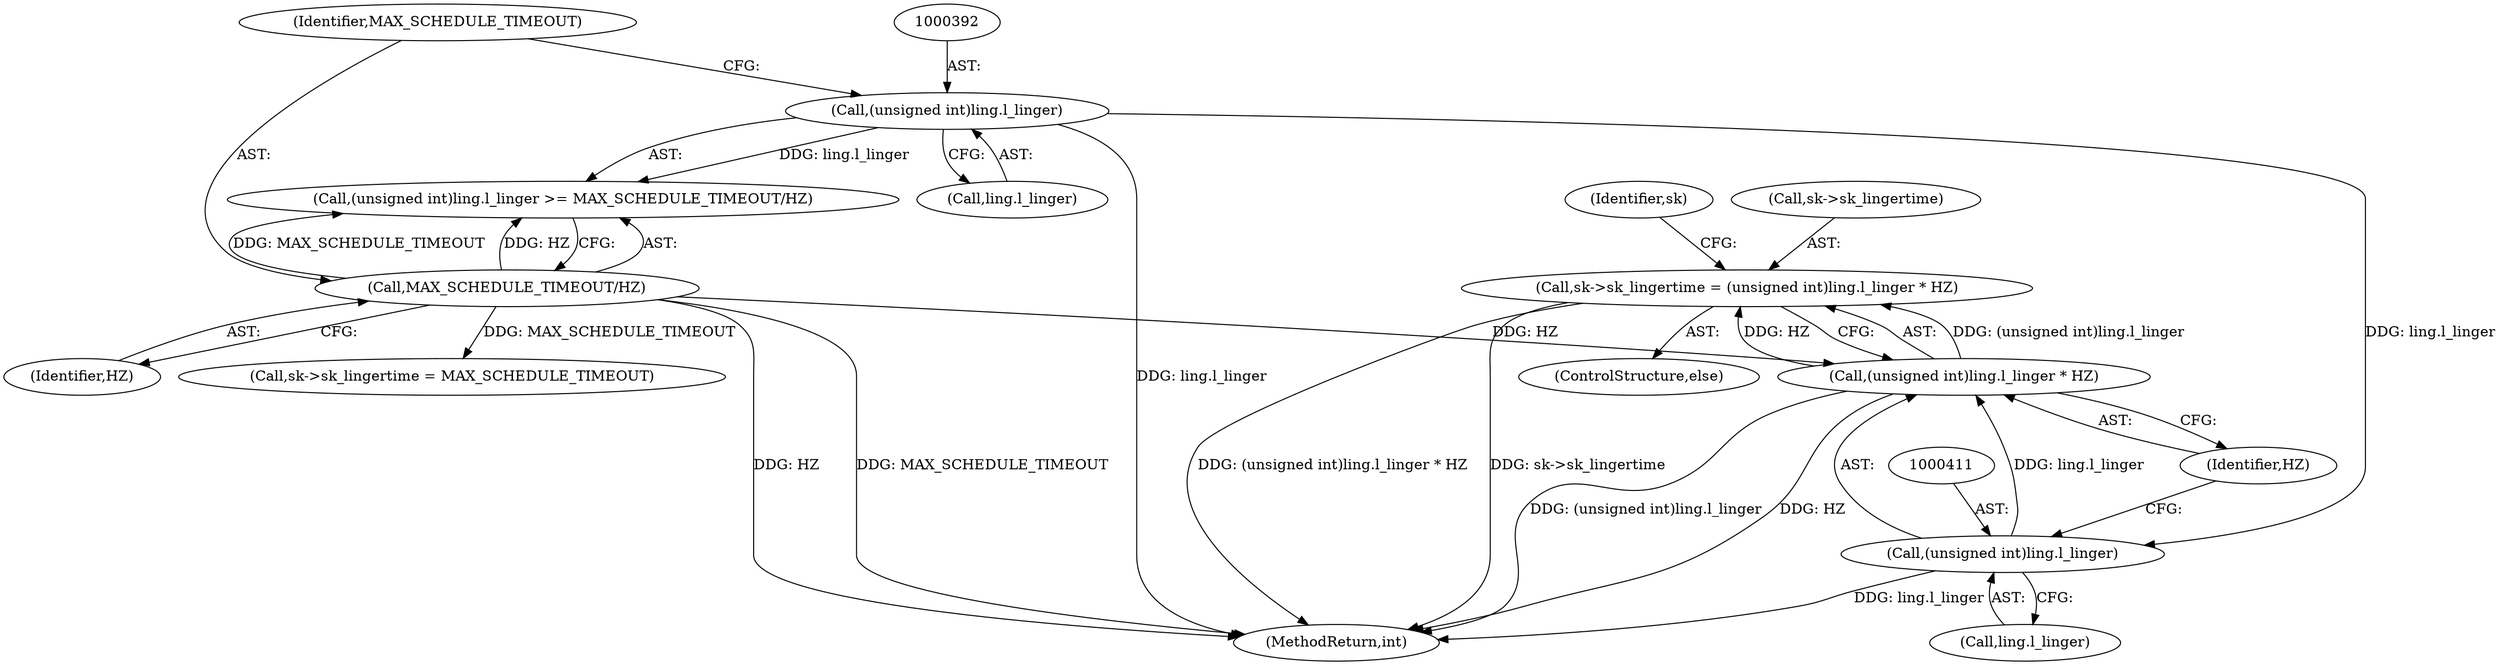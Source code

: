 digraph "0_linux_b98b0bc8c431e3ceb4b26b0dfc8db509518fb290@integer" {
"1000405" [label="(Call,sk->sk_lingertime = (unsigned int)ling.l_linger * HZ)"];
"1000409" [label="(Call,(unsigned int)ling.l_linger * HZ)"];
"1000410" [label="(Call,(unsigned int)ling.l_linger)"];
"1000391" [label="(Call,(unsigned int)ling.l_linger)"];
"1000396" [label="(Call,MAX_SCHEDULE_TIMEOUT/HZ)"];
"1000417" [label="(Identifier,sk)"];
"1000404" [label="(ControlStructure,else)"];
"1000405" [label="(Call,sk->sk_lingertime = (unsigned int)ling.l_linger * HZ)"];
"1000412" [label="(Call,ling.l_linger)"];
"1000391" [label="(Call,(unsigned int)ling.l_linger)"];
"1000390" [label="(Call,(unsigned int)ling.l_linger >= MAX_SCHEDULE_TIMEOUT/HZ)"];
"1000890" [label="(MethodReturn,int)"];
"1000406" [label="(Call,sk->sk_lingertime)"];
"1000415" [label="(Identifier,HZ)"];
"1000396" [label="(Call,MAX_SCHEDULE_TIMEOUT/HZ)"];
"1000393" [label="(Call,ling.l_linger)"];
"1000410" [label="(Call,(unsigned int)ling.l_linger)"];
"1000397" [label="(Identifier,MAX_SCHEDULE_TIMEOUT)"];
"1000409" [label="(Call,(unsigned int)ling.l_linger * HZ)"];
"1000399" [label="(Call,sk->sk_lingertime = MAX_SCHEDULE_TIMEOUT)"];
"1000398" [label="(Identifier,HZ)"];
"1000405" -> "1000404"  [label="AST: "];
"1000405" -> "1000409"  [label="CFG: "];
"1000406" -> "1000405"  [label="AST: "];
"1000409" -> "1000405"  [label="AST: "];
"1000417" -> "1000405"  [label="CFG: "];
"1000405" -> "1000890"  [label="DDG: (unsigned int)ling.l_linger * HZ"];
"1000405" -> "1000890"  [label="DDG: sk->sk_lingertime"];
"1000409" -> "1000405"  [label="DDG: (unsigned int)ling.l_linger"];
"1000409" -> "1000405"  [label="DDG: HZ"];
"1000409" -> "1000415"  [label="CFG: "];
"1000410" -> "1000409"  [label="AST: "];
"1000415" -> "1000409"  [label="AST: "];
"1000409" -> "1000890"  [label="DDG: (unsigned int)ling.l_linger"];
"1000409" -> "1000890"  [label="DDG: HZ"];
"1000410" -> "1000409"  [label="DDG: ling.l_linger"];
"1000396" -> "1000409"  [label="DDG: HZ"];
"1000410" -> "1000412"  [label="CFG: "];
"1000411" -> "1000410"  [label="AST: "];
"1000412" -> "1000410"  [label="AST: "];
"1000415" -> "1000410"  [label="CFG: "];
"1000410" -> "1000890"  [label="DDG: ling.l_linger"];
"1000391" -> "1000410"  [label="DDG: ling.l_linger"];
"1000391" -> "1000390"  [label="AST: "];
"1000391" -> "1000393"  [label="CFG: "];
"1000392" -> "1000391"  [label="AST: "];
"1000393" -> "1000391"  [label="AST: "];
"1000397" -> "1000391"  [label="CFG: "];
"1000391" -> "1000890"  [label="DDG: ling.l_linger"];
"1000391" -> "1000390"  [label="DDG: ling.l_linger"];
"1000396" -> "1000390"  [label="AST: "];
"1000396" -> "1000398"  [label="CFG: "];
"1000397" -> "1000396"  [label="AST: "];
"1000398" -> "1000396"  [label="AST: "];
"1000390" -> "1000396"  [label="CFG: "];
"1000396" -> "1000890"  [label="DDG: MAX_SCHEDULE_TIMEOUT"];
"1000396" -> "1000890"  [label="DDG: HZ"];
"1000396" -> "1000390"  [label="DDG: MAX_SCHEDULE_TIMEOUT"];
"1000396" -> "1000390"  [label="DDG: HZ"];
"1000396" -> "1000399"  [label="DDG: MAX_SCHEDULE_TIMEOUT"];
}
